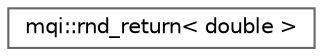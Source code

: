 digraph "Graphical Class Hierarchy"
{
 // LATEX_PDF_SIZE
  bgcolor="transparent";
  edge [fontname=Helvetica,fontsize=10,labelfontname=Helvetica,labelfontsize=10];
  node [fontname=Helvetica,fontsize=10,shape=box,height=0.2,width=0.4];
  rankdir="LR";
  Node0 [id="Node000000",label="mqi::rnd_return\< double \>",height=0.2,width=0.4,color="grey40", fillcolor="white", style="filled",URL="$structmqi_1_1rnd__return_3_01double_01_4.html",tooltip="Specialization for double."];
}
